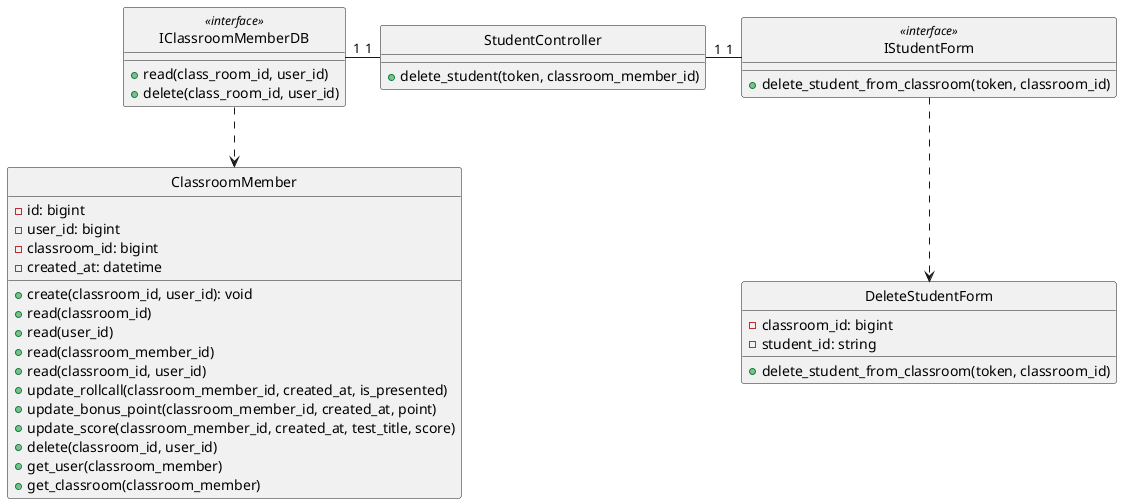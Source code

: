 @startuml addStudent

class DeleteStudentForm {
    - classroom_id: bigint
    - student_id: string

    + delete_student_from_classroom(token, classroom_id)
}

class IStudentForm <<interface>> {

    + delete_student_from_classroom(token, classroom_id)
}

class StudentController {
    + delete_student(token, classroom_member_id)
}

class ClassroomMember {
    - id: bigint
    - user_id: bigint
    - classroom_id: bigint
    - created_at: datetime

    + create(classroom_id, user_id): void
    + read(classroom_id)
    + read(user_id)
    + read(classroom_member_id)
    + read(classroom_id, user_id)
    + update_rollcall(classroom_member_id, created_at, is_presented)
    + update_bonus_point(classroom_member_id, created_at, point)
    + update_score(classroom_member_id, created_at, test_title, score)
    + delete(classroom_id, user_id)
    + get_user(classroom_member)
    + get_classroom(classroom_member)
}

class IClassroomMemberDB <<interface>> {
    + read(class_room_id, user_id)
    + delete(class_room_id, user_id)
}

hide DeleteStudentForm circle
hide IStudentForm <<interface>> circle
hide StudentController circle
hide IClassroomMemberDB <<interface>> circle
hide ClassroomMember circle


IStudentForm .down.> DeleteStudentForm
IClassroomMemberDB .down.> ClassroomMember
IStudentForm "1"-left-"1" StudentController
StudentController "1"-left-"1" IClassroomMemberDB



@enduml
